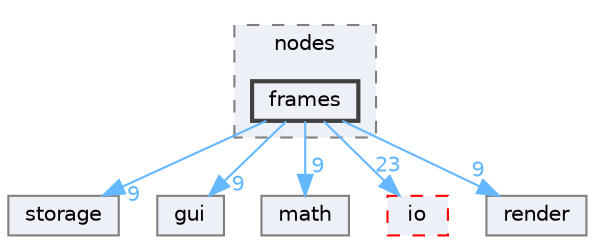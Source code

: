 digraph "src/classes/nodes/frames"
{
 // LATEX_PDF_SIZE
  bgcolor="transparent";
  edge [fontname=Helvetica,fontsize=10,labelfontname=Helvetica,labelfontsize=10];
  node [fontname=Helvetica,fontsize=10,shape=box,height=0.2,width=0.4];
  compound=true
  subgraph clusterdir_27d2482428742dd719ba843f58f9643f {
    graph [ bgcolor="#edf0f7", pencolor="grey50", label="nodes", fontname=Helvetica,fontsize=10 style="filled,dashed", URL="dir_27d2482428742dd719ba843f58f9643f.html",tooltip=""]
  dir_508da4921e4ed46ab32b10b9bd4fb5a1 [label="frames", fillcolor="#edf0f7", color="grey25", style="filled,bold", URL="dir_508da4921e4ed46ab32b10b9bd4fb5a1.html",tooltip=""];
  }
  dir_452baf35e1d7639c9f2a5ece4ec85855 [label="storage", fillcolor="#edf0f7", color="grey50", style="filled", URL="dir_452baf35e1d7639c9f2a5ece4ec85855.html",tooltip=""];
  dir_99d0482cf009f9d97a0877749b817f19 [label="gui", fillcolor="#edf0f7", color="grey50", style="filled", URL="dir_99d0482cf009f9d97a0877749b817f19.html",tooltip=""];
  dir_ae9a93452e2a84339148a16bcf2eb561 [label="math", fillcolor="#edf0f7", color="grey50", style="filled", URL="dir_ae9a93452e2a84339148a16bcf2eb561.html",tooltip=""];
  dir_c184e51c84f2c3f0345bbc8a0d75d3e1 [label="io", fillcolor="#edf0f7", color="red", style="filled,dashed", URL="dir_c184e51c84f2c3f0345bbc8a0d75d3e1.html",tooltip=""];
  dir_e488ee1cea97fb16abdb5ccc78d2123b [label="render", fillcolor="#edf0f7", color="grey50", style="filled", URL="dir_e488ee1cea97fb16abdb5ccc78d2123b.html",tooltip=""];
  dir_508da4921e4ed46ab32b10b9bd4fb5a1->dir_452baf35e1d7639c9f2a5ece4ec85855 [headlabel="9", labeldistance=1.5 headhref="dir_000004_000016.html" href="dir_000004_000016.html" color="steelblue1" fontcolor="steelblue1"];
  dir_508da4921e4ed46ab32b10b9bd4fb5a1->dir_99d0482cf009f9d97a0877749b817f19 [headlabel="9", labeldistance=1.5 headhref="dir_000004_000005.html" href="dir_000004_000005.html" color="steelblue1" fontcolor="steelblue1"];
  dir_508da4921e4ed46ab32b10b9bd4fb5a1->dir_ae9a93452e2a84339148a16bcf2eb561 [headlabel="9", labeldistance=1.5 headhref="dir_000004_000008.html" href="dir_000004_000008.html" color="steelblue1" fontcolor="steelblue1"];
  dir_508da4921e4ed46ab32b10b9bd4fb5a1->dir_c184e51c84f2c3f0345bbc8a0d75d3e1 [headlabel="23", labeldistance=1.5 headhref="dir_000004_000006.html" href="dir_000004_000006.html" color="steelblue1" fontcolor="steelblue1"];
  dir_508da4921e4ed46ab32b10b9bd4fb5a1->dir_e488ee1cea97fb16abdb5ccc78d2123b [headlabel="9", labeldistance=1.5 headhref="dir_000004_000013.html" href="dir_000004_000013.html" color="steelblue1" fontcolor="steelblue1"];
}
